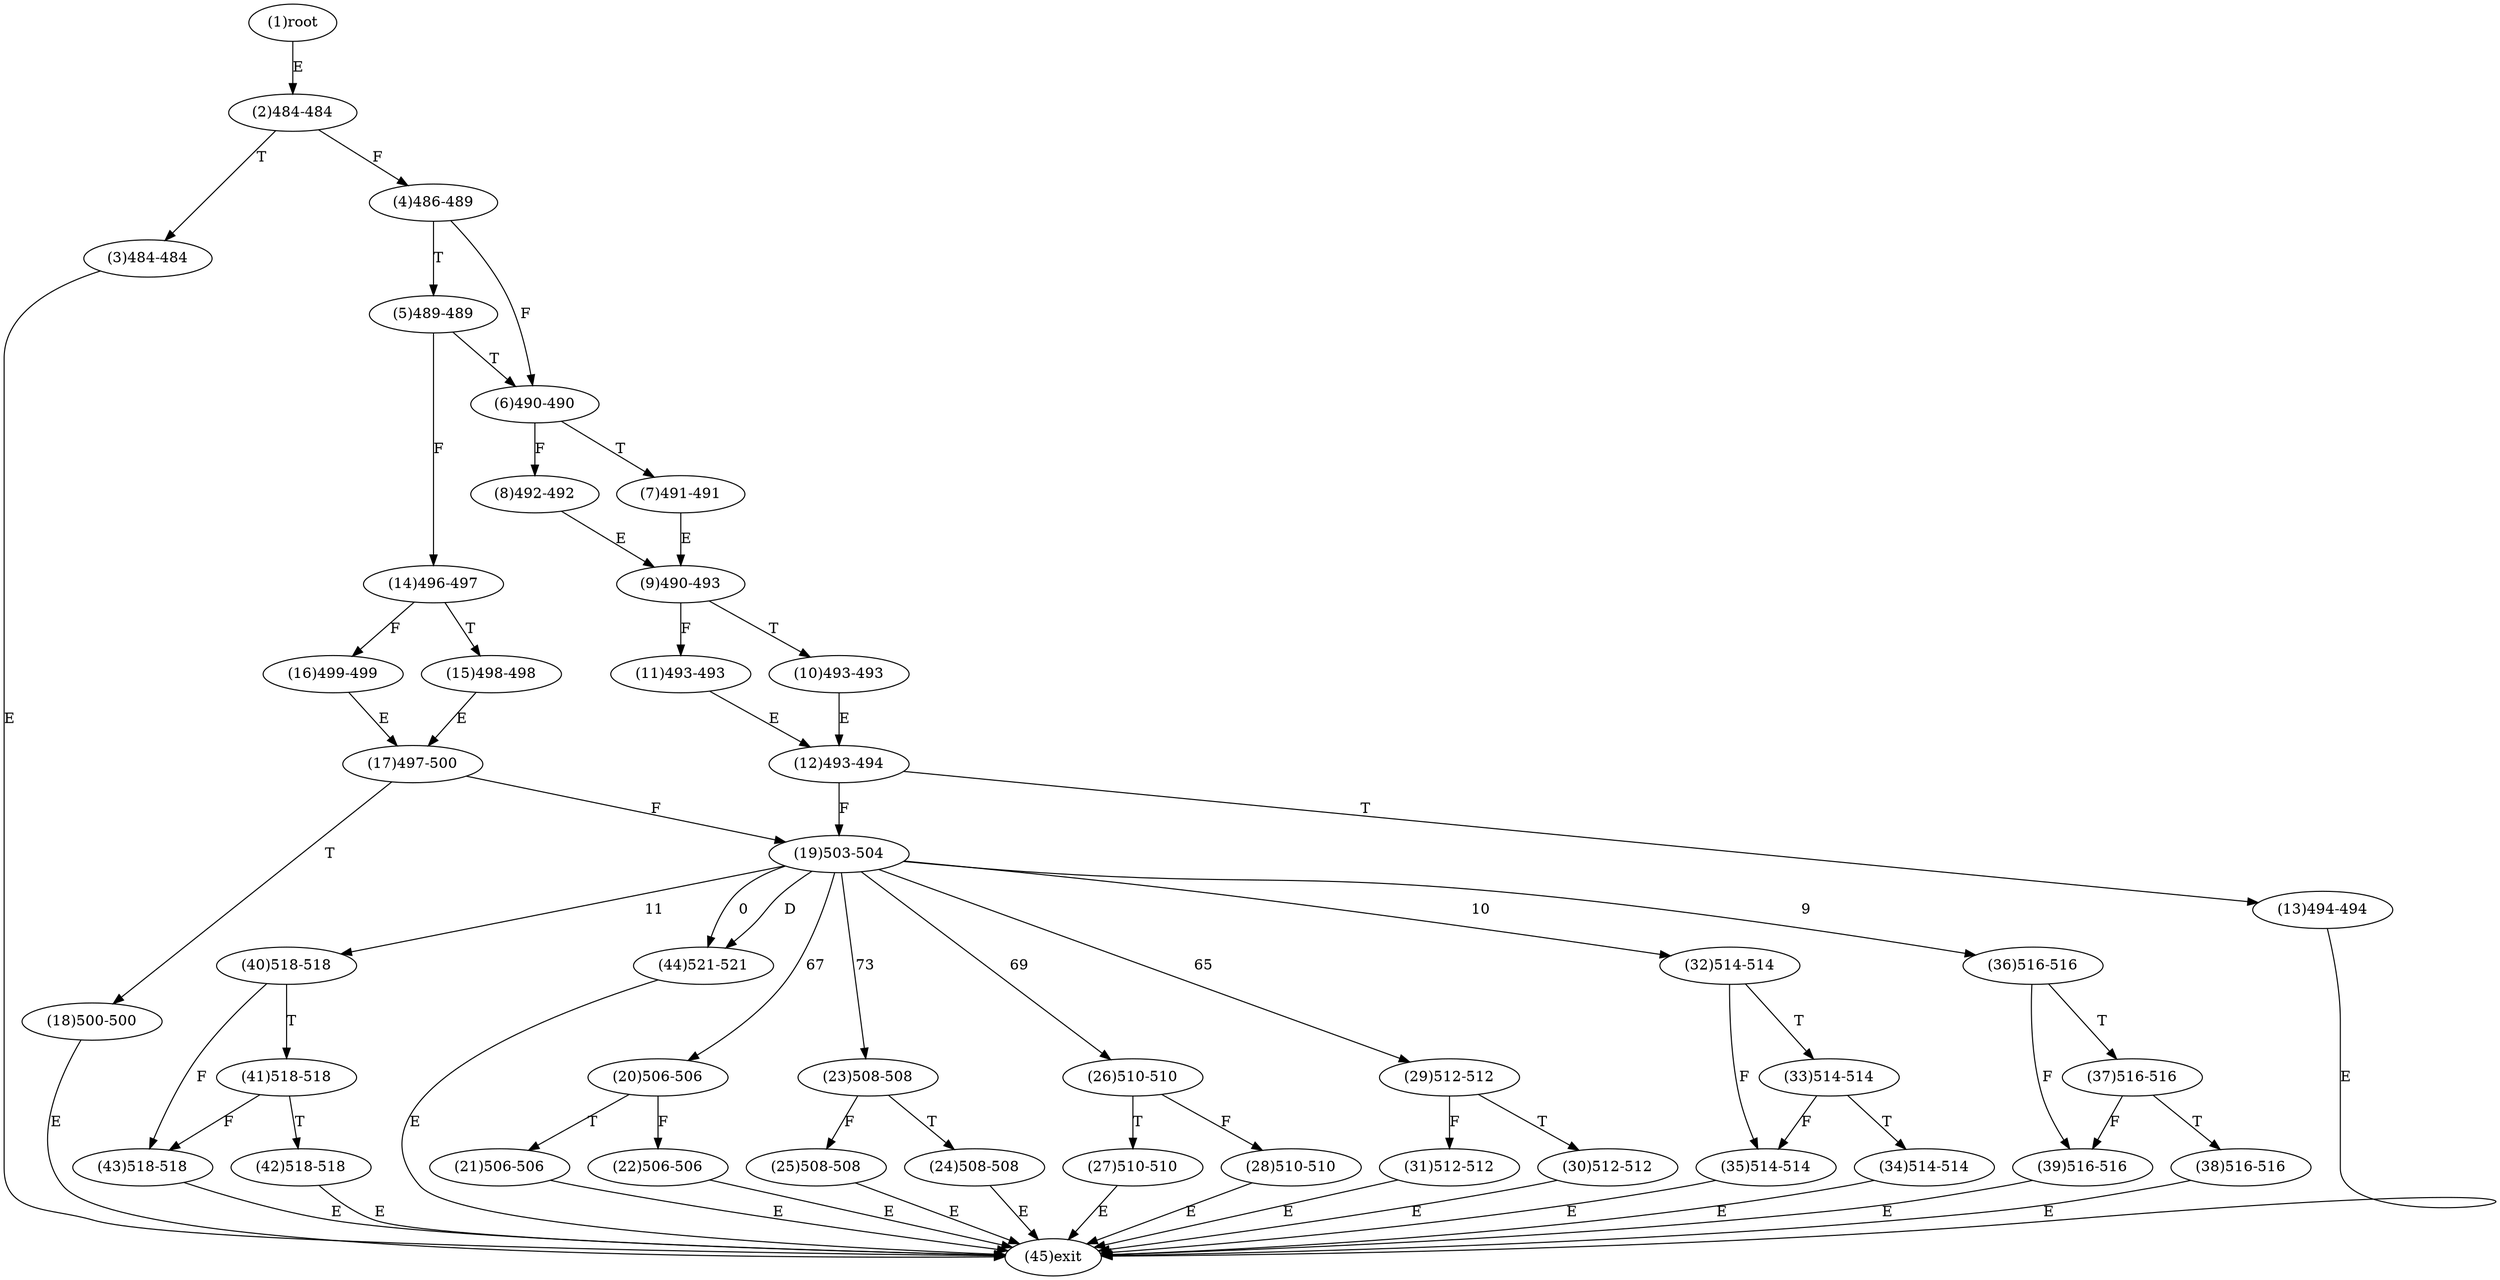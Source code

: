 digraph "" { 
1[ label="(1)root"];
2[ label="(2)484-484"];
3[ label="(3)484-484"];
4[ label="(4)486-489"];
5[ label="(5)489-489"];
6[ label="(6)490-490"];
7[ label="(7)491-491"];
8[ label="(8)492-492"];
9[ label="(9)490-493"];
10[ label="(10)493-493"];
11[ label="(11)493-493"];
12[ label="(12)493-494"];
13[ label="(13)494-494"];
14[ label="(14)496-497"];
15[ label="(15)498-498"];
17[ label="(17)497-500"];
16[ label="(16)499-499"];
19[ label="(19)503-504"];
18[ label="(18)500-500"];
21[ label="(21)506-506"];
20[ label="(20)506-506"];
23[ label="(23)508-508"];
22[ label="(22)506-506"];
25[ label="(25)508-508"];
24[ label="(24)508-508"];
27[ label="(27)510-510"];
26[ label="(26)510-510"];
29[ label="(29)512-512"];
28[ label="(28)510-510"];
31[ label="(31)512-512"];
30[ label="(30)512-512"];
34[ label="(34)514-514"];
35[ label="(35)514-514"];
32[ label="(32)514-514"];
33[ label="(33)514-514"];
38[ label="(38)516-516"];
39[ label="(39)516-516"];
36[ label="(36)516-516"];
37[ label="(37)516-516"];
42[ label="(42)518-518"];
43[ label="(43)518-518"];
40[ label="(40)518-518"];
41[ label="(41)518-518"];
44[ label="(44)521-521"];
45[ label="(45)exit"];
1->2[ label="E"];
2->4[ label="F"];
2->3[ label="T"];
3->45[ label="E"];
4->6[ label="F"];
4->5[ label="T"];
5->14[ label="F"];
5->6[ label="T"];
6->8[ label="F"];
6->7[ label="T"];
7->9[ label="E"];
8->9[ label="E"];
9->11[ label="F"];
9->10[ label="T"];
10->12[ label="E"];
11->12[ label="E"];
12->19[ label="F"];
12->13[ label="T"];
13->45[ label="E"];
14->16[ label="F"];
14->15[ label="T"];
15->17[ label="E"];
16->17[ label="E"];
17->19[ label="F"];
17->18[ label="T"];
18->45[ label="E"];
19->44[ label="0"];
19->36[ label="9"];
19->32[ label="10"];
19->40[ label="11"];
19->29[ label="65"];
19->20[ label="67"];
19->26[ label="69"];
19->23[ label="73"];
19->44[ label="D"];
20->22[ label="F"];
20->21[ label="T"];
21->45[ label="E"];
22->45[ label="E"];
23->25[ label="F"];
23->24[ label="T"];
24->45[ label="E"];
25->45[ label="E"];
26->28[ label="F"];
26->27[ label="T"];
27->45[ label="E"];
28->45[ label="E"];
29->31[ label="F"];
29->30[ label="T"];
30->45[ label="E"];
31->45[ label="E"];
32->35[ label="F"];
32->33[ label="T"];
33->35[ label="F"];
33->34[ label="T"];
34->45[ label="E"];
35->45[ label="E"];
36->39[ label="F"];
36->37[ label="T"];
37->39[ label="F"];
37->38[ label="T"];
38->45[ label="E"];
39->45[ label="E"];
40->43[ label="F"];
40->41[ label="T"];
41->43[ label="F"];
41->42[ label="T"];
42->45[ label="E"];
43->45[ label="E"];
44->45[ label="E"];
}